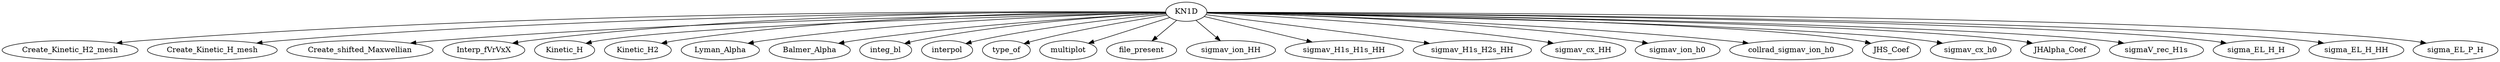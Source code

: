 // KN1D IDL Tree
digraph {
	KN1D [label=KN1D]
	A [label=Create_Kinetic_H2_mesh]
	B [label=Create_Kinetic_H_mesh]
	C [label=Create_shifted_Maxwellian]
	D [label=Interp_fVrVxX]
	E [label=Kinetic_H]
	F [label=Kinetic_H2]
	G [label=Lyman_Alpha]
	H [label=Balmer_Alpha]
	I [label=integ_bl]
	J [label=interpol]
	K [label=type_of]
	L [label=multiplot]
	M [label=file_present]
	N [label=sigmav_ion_HH]
	O [label=sigmav_H1s_H1s_HH]
	P [label=sigmav_H1s_H2s_HH]
	Q [label=sigmav_cx_HH]
	R [label=sigmav_ion_h0]
	S [label=collrad_sigmav_ion_h0]
	T [label=JHS_Coef]
	U [label=sigmav_cx_h0]
	V [label=JHAlpha_Coef]
	W [label=sigmaV_rec_H1s]
	X [label=sigma_EL_H_H]
	Y [label=sigma_EL_H_HH]
	Z [label=sigma_EL_P_H]
	KN1D -> A
	KN1D -> B
	KN1D -> C
	KN1D -> D
	KN1D -> E
	KN1D -> F
	KN1D -> G
	KN1D -> H
	KN1D -> I
	KN1D -> J
	KN1D -> K
	KN1D -> L
	KN1D -> M
	KN1D -> N
	KN1D -> O
	KN1D -> P
	KN1D -> Q
	KN1D -> R
	KN1D -> S
	KN1D -> T
	KN1D -> U
	KN1D -> V
	KN1D -> W
	KN1D -> X
	KN1D -> Y
	KN1D -> Z
}
